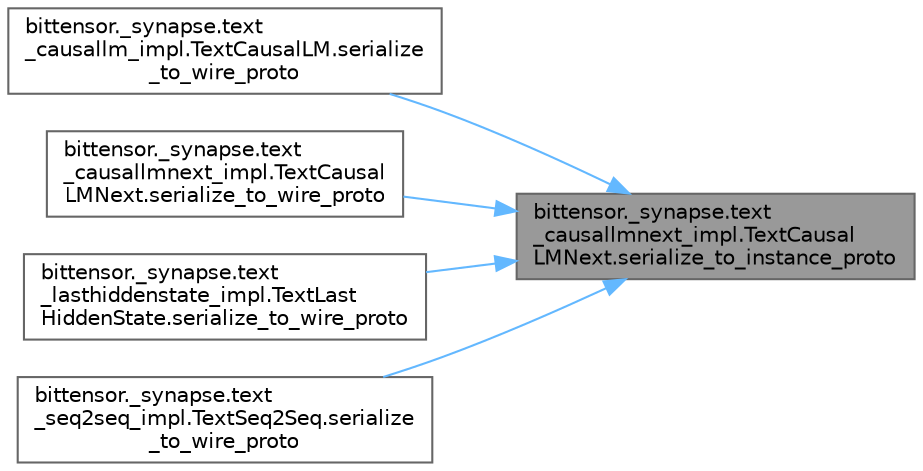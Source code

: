 digraph "bittensor._synapse.text_causallmnext_impl.TextCausalLMNext.serialize_to_instance_proto"
{
 // LATEX_PDF_SIZE
  bgcolor="transparent";
  edge [fontname=Helvetica,fontsize=10,labelfontname=Helvetica,labelfontsize=10];
  node [fontname=Helvetica,fontsize=10,shape=box,height=0.2,width=0.4];
  rankdir="RL";
  Node1 [label="bittensor._synapse.text\l_causallmnext_impl.TextCausal\lLMNext.serialize_to_instance_proto",height=0.2,width=0.4,color="gray40", fillcolor="grey60", style="filled", fontcolor="black",tooltip=" "];
  Node1 -> Node2 [dir="back",color="steelblue1",style="solid"];
  Node2 [label="bittensor._synapse.text\l_causallm_impl.TextCausalLM.serialize\l_to_wire_proto",height=0.2,width=0.4,color="grey40", fillcolor="white", style="filled",URL="$classbittensor_1_1__synapse_1_1text__causallm__impl_1_1_text_causal_l_m.html#ad9952f1aff2d650102cd64d9fc45d216",tooltip=" "];
  Node1 -> Node3 [dir="back",color="steelblue1",style="solid"];
  Node3 [label="bittensor._synapse.text\l_causallmnext_impl.TextCausal\lLMNext.serialize_to_wire_proto",height=0.2,width=0.4,color="grey40", fillcolor="white", style="filled",URL="$classbittensor_1_1__synapse_1_1text__causallmnext__impl_1_1_text_causal_l_m_next.html#a5e95672266c3ac309400b0daa7e19d8d",tooltip=" "];
  Node1 -> Node4 [dir="back",color="steelblue1",style="solid"];
  Node4 [label="bittensor._synapse.text\l_lasthiddenstate_impl.TextLast\lHiddenState.serialize_to_wire_proto",height=0.2,width=0.4,color="grey40", fillcolor="white", style="filled",URL="$classbittensor_1_1__synapse_1_1text__lasthiddenstate__impl_1_1_text_last_hidden_state.html#aac990de9b5ecbd45acd54c2116304a31",tooltip=" "];
  Node1 -> Node5 [dir="back",color="steelblue1",style="solid"];
  Node5 [label="bittensor._synapse.text\l_seq2seq_impl.TextSeq2Seq.serialize\l_to_wire_proto",height=0.2,width=0.4,color="grey40", fillcolor="white", style="filled",URL="$classbittensor_1_1__synapse_1_1text__seq2seq__impl_1_1_text_seq2_seq.html#a017c5036826ffb2d75d963d2fe3f5be5",tooltip=" "];
}
